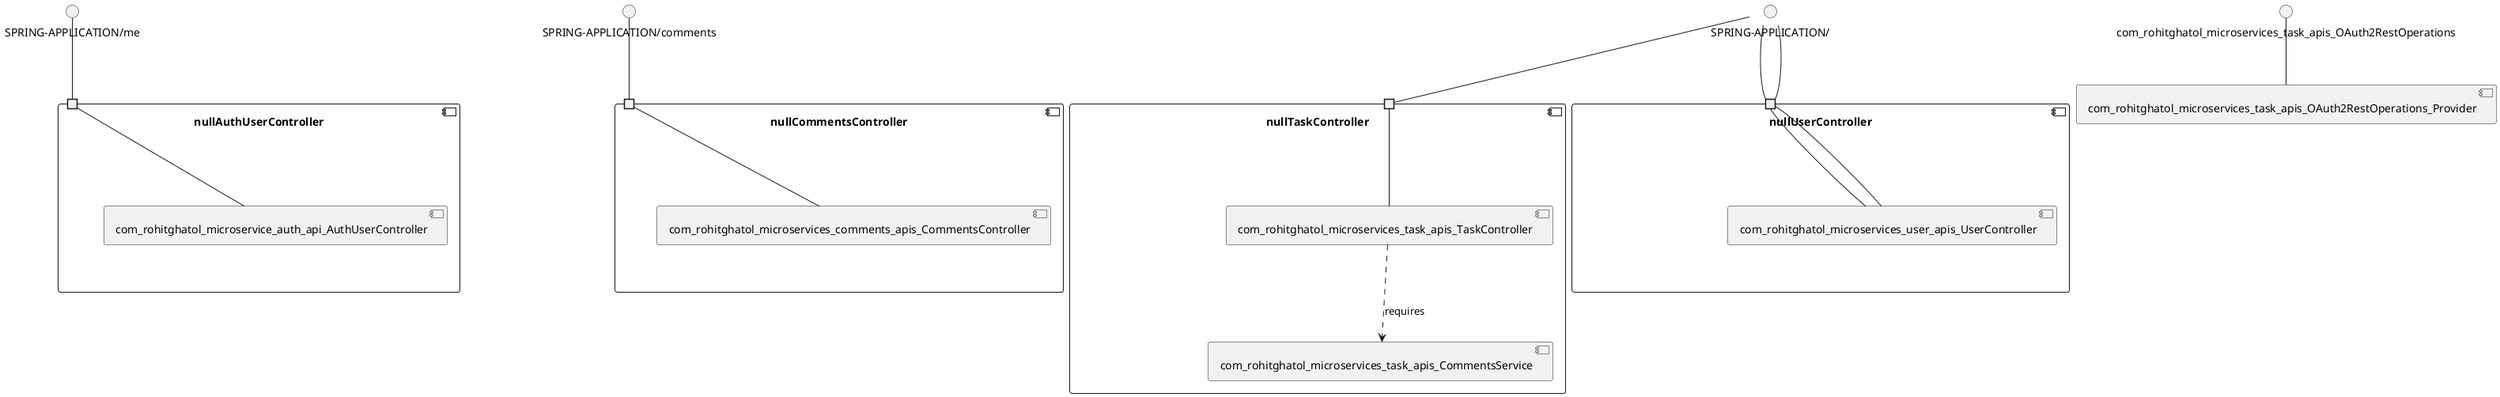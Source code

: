 @startuml
skinparam fixCircleLabelOverlapping true
component nullAuthUserController\n\n\n\n\n\nnull {
[com_rohitghatol_microservice_auth_api_AuthUserController]
portin " " as AuthUserController_requires_SPRING_APPLICATION_me
"AuthUserController_requires_SPRING_APPLICATION_me"--[com_rohitghatol_microservice_auth_api_AuthUserController]
}
interface "SPRING-APPLICATION/me" as interface.SPRING_APPLICATION_me
interface.SPRING_APPLICATION_me--"AuthUserController_requires_SPRING_APPLICATION_me"
component nullCommentsController\n\n\n\n\n\nnull {
[com_rohitghatol_microservices_comments_apis_CommentsController]
portin " " as CommentsController_requires_SPRING_APPLICATION_comments
"CommentsController_requires_SPRING_APPLICATION_comments"--[com_rohitghatol_microservices_comments_apis_CommentsController]
}
interface "SPRING-APPLICATION/comments" as interface.SPRING_APPLICATION_comments
interface.SPRING_APPLICATION_comments--"CommentsController_requires_SPRING_APPLICATION_comments"
component nullTaskController\n\n\n\n\n\nnull {
[com_rohitghatol_microservices_task_apis_TaskController]
[com_rohitghatol_microservices_task_apis_CommentsService]
portin " " as TaskController_requires_SPRING_APPLICATION_
[com_rohitghatol_microservices_task_apis_TaskController]..>[com_rohitghatol_microservices_task_apis_CommentsService] : requires
"TaskController_requires_SPRING_APPLICATION_"--[com_rohitghatol_microservices_task_apis_TaskController]
}
interface "SPRING-APPLICATION/" as interface.SPRING_APPLICATION_
interface.SPRING_APPLICATION_--"TaskController_requires_SPRING_APPLICATION_"
component nullUserController\n\n\n\n\n\nnull {
[com_rohitghatol_microservices_user_apis_UserController]
portin " " as UserController_requires_SPRING_APPLICATION_
portin " " as UserController_requires_SPRING_APPLICATION_
"UserController_requires_SPRING_APPLICATION_"--[com_rohitghatol_microservices_user_apis_UserController]
"UserController_requires_SPRING_APPLICATION_"--[com_rohitghatol_microservices_user_apis_UserController]
}
interface "SPRING-APPLICATION/" as interface.SPRING_APPLICATION_
interface.SPRING_APPLICATION_--"UserController_requires_SPRING_APPLICATION_"
interface "SPRING-APPLICATION/" as interface.SPRING_APPLICATION_
interface.SPRING_APPLICATION_--"UserController_requires_SPRING_APPLICATION_"
interface "com_rohitghatol_microservices_task_apis_OAuth2RestOperations" as interface.com_rohitghatol_microservices_task_apis_OAuth2RestOperations
interface.com_rohitghatol_microservices_task_apis_OAuth2RestOperations--[com_rohitghatol_microservices_task_apis_OAuth2RestOperations_Provider]

@enduml
